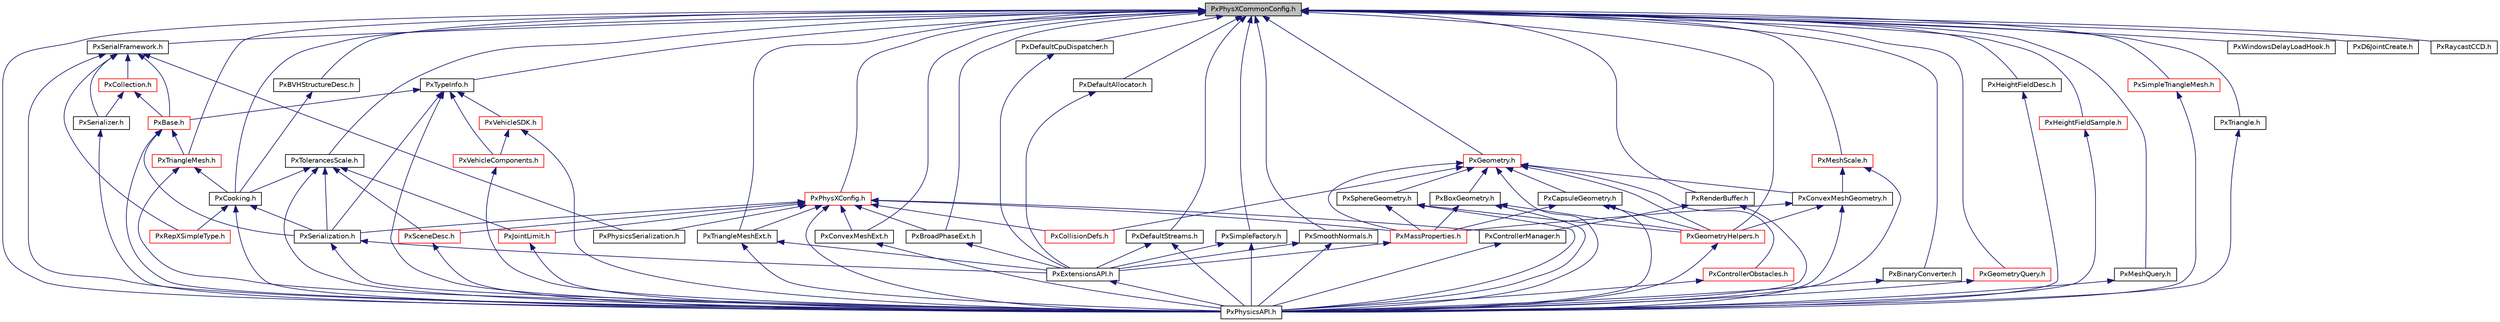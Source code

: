 digraph "PxPhysXCommonConfig.h"
{
  edge [fontname="Helvetica",fontsize="10",labelfontname="Helvetica",labelfontsize="10"];
  node [fontname="Helvetica",fontsize="10",shape=record];
  Node0 [label="PxPhysXCommonConfig.h",height=0.2,width=0.4,color="black", fillcolor="grey75", style="filled", fontcolor="black"];
  Node0 -> Node1 [dir="back",color="midnightblue",fontsize="10",style="solid",fontname="Helvetica"];
  Node1 [label="PxSerialFramework.h",height=0.2,width=0.4,color="black", fillcolor="white", style="filled",URL="$PxSerialFramework_8h.html"];
  Node1 -> Node2 [dir="back",color="midnightblue",fontsize="10",style="solid",fontname="Helvetica"];
  Node2 [label="PxBase.h",height=0.2,width=0.4,color="red", fillcolor="white", style="filled",URL="$PxBase_8h.html"];
  Node2 -> Node16 [dir="back",color="midnightblue",fontsize="10",style="solid",fontname="Helvetica"];
  Node16 [label="PxSerialization.h",height=0.2,width=0.4,color="black", fillcolor="white", style="filled",URL="$PxSerialization_8h.html"];
  Node16 -> Node7 [dir="back",color="midnightblue",fontsize="10",style="solid",fontname="Helvetica"];
  Node7 [label="PxExtensionsAPI.h",height=0.2,width=0.4,color="black", fillcolor="white", style="filled",URL="$PxExtensionsAPI_8h.html"];
  Node7 -> Node4 [dir="back",color="midnightblue",fontsize="10",style="solid",fontname="Helvetica"];
  Node4 [label="PxPhysicsAPI.h",height=0.2,width=0.4,color="black", fillcolor="white", style="filled",URL="$PxPhysicsAPI_8h.html"];
  Node16 -> Node4 [dir="back",color="midnightblue",fontsize="10",style="solid",fontname="Helvetica"];
  Node2 -> Node45 [dir="back",color="midnightblue",fontsize="10",style="solid",fontname="Helvetica"];
  Node45 [label="PxTriangleMesh.h",height=0.2,width=0.4,color="red", fillcolor="white", style="filled",URL="$PxTriangleMesh_8h.html"];
  Node45 -> Node18 [dir="back",color="midnightblue",fontsize="10",style="solid",fontname="Helvetica"];
  Node18 [label="PxCooking.h",height=0.2,width=0.4,color="black", fillcolor="white", style="filled",URL="$PxCooking_8h.html"];
  Node18 -> Node19 [dir="back",color="midnightblue",fontsize="10",style="solid",fontname="Helvetica"];
  Node19 [label="PxRepXSimpleType.h",height=0.2,width=0.4,color="red", fillcolor="white", style="filled",URL="$PxRepXSimpleType_8h.html"];
  Node18 -> Node16 [dir="back",color="midnightblue",fontsize="10",style="solid",fontname="Helvetica"];
  Node18 -> Node4 [dir="back",color="midnightblue",fontsize="10",style="solid",fontname="Helvetica"];
  Node45 -> Node4 [dir="back",color="midnightblue",fontsize="10",style="solid",fontname="Helvetica"];
  Node2 -> Node4 [dir="back",color="midnightblue",fontsize="10",style="solid",fontname="Helvetica"];
  Node1 -> Node61 [dir="back",color="midnightblue",fontsize="10",style="solid",fontname="Helvetica"];
  Node61 [label="PxCollection.h",height=0.2,width=0.4,color="red", fillcolor="white", style="filled",URL="$PxCollection_8h.html"];
  Node61 -> Node2 [dir="back",color="midnightblue",fontsize="10",style="solid",fontname="Helvetica"];
  Node61 -> Node62 [dir="back",color="midnightblue",fontsize="10",style="solid",fontname="Helvetica"];
  Node62 [label="PxSerializer.h",height=0.2,width=0.4,color="black", fillcolor="white", style="filled",URL="$PxSerializer_8h.html"];
  Node62 -> Node4 [dir="back",color="midnightblue",fontsize="10",style="solid",fontname="Helvetica"];
  Node1 -> Node62 [dir="back",color="midnightblue",fontsize="10",style="solid",fontname="Helvetica"];
  Node1 -> Node19 [dir="back",color="midnightblue",fontsize="10",style="solid",fontname="Helvetica"];
  Node1 -> Node4 [dir="back",color="midnightblue",fontsize="10",style="solid",fontname="Helvetica"];
  Node1 -> Node64 [dir="back",color="midnightblue",fontsize="10",style="solid",fontname="Helvetica"];
  Node64 [label="PxPhysicsSerialization.h",height=0.2,width=0.4,color="black", fillcolor="white", style="filled",URL="$PxPhysicsSerialization_8h.html"];
  Node0 -> Node65 [dir="back",color="midnightblue",fontsize="10",style="solid",fontname="Helvetica"];
  Node65 [label="PxRenderBuffer.h",height=0.2,width=0.4,color="black", fillcolor="white", style="filled",URL="$PxRenderBuffer_8h.html"];
  Node65 -> Node66 [dir="back",color="midnightblue",fontsize="10",style="solid",fontname="Helvetica"];
  Node66 [label="PxControllerManager.h",height=0.2,width=0.4,color="black", fillcolor="white", style="filled",URL="$PxControllerManager_8h.html"];
  Node66 -> Node4 [dir="back",color="midnightblue",fontsize="10",style="solid",fontname="Helvetica"];
  Node65 -> Node4 [dir="back",color="midnightblue",fontsize="10",style="solid",fontname="Helvetica"];
  Node0 -> Node67 [dir="back",color="midnightblue",fontsize="10",style="solid",fontname="Helvetica"];
  Node67 [label="PxTolerancesScale.h",height=0.2,width=0.4,color="black", fillcolor="white", style="filled",URL="$PxTolerancesScale_8h.html"];
  Node67 -> Node18 [dir="back",color="midnightblue",fontsize="10",style="solid",fontname="Helvetica"];
  Node67 -> Node11 [dir="back",color="midnightblue",fontsize="10",style="solid",fontname="Helvetica"];
  Node11 [label="PxJointLimit.h",height=0.2,width=0.4,color="red", fillcolor="white", style="filled",URL="$PxJointLimit_8h.html"];
  Node11 -> Node4 [dir="back",color="midnightblue",fontsize="10",style="solid",fontname="Helvetica"];
  Node67 -> Node16 [dir="back",color="midnightblue",fontsize="10",style="solid",fontname="Helvetica"];
  Node67 -> Node4 [dir="back",color="midnightblue",fontsize="10",style="solid",fontname="Helvetica"];
  Node67 -> Node68 [dir="back",color="midnightblue",fontsize="10",style="solid",fontname="Helvetica"];
  Node68 [label="PxSceneDesc.h",height=0.2,width=0.4,color="red", fillcolor="white", style="filled",URL="$PxSceneDesc_8h.html"];
  Node68 -> Node4 [dir="back",color="midnightblue",fontsize="10",style="solid",fontname="Helvetica"];
  Node0 -> Node72 [dir="back",color="midnightblue",fontsize="10",style="solid",fontname="Helvetica"];
  Node72 [label="PxTypeInfo.h",height=0.2,width=0.4,color="black", fillcolor="white", style="filled",URL="$PxTypeInfo_8h.html"];
  Node72 -> Node2 [dir="back",color="midnightblue",fontsize="10",style="solid",fontname="Helvetica"];
  Node72 -> Node16 [dir="back",color="midnightblue",fontsize="10",style="solid",fontname="Helvetica"];
  Node72 -> Node4 [dir="back",color="midnightblue",fontsize="10",style="solid",fontname="Helvetica"];
  Node72 -> Node73 [dir="back",color="midnightblue",fontsize="10",style="solid",fontname="Helvetica"];
  Node73 [label="PxVehicleSDK.h",height=0.2,width=0.4,color="red", fillcolor="white", style="filled",URL="$PxVehicleSDK_8h.html"];
  Node73 -> Node74 [dir="back",color="midnightblue",fontsize="10",style="solid",fontname="Helvetica"];
  Node74 [label="PxVehicleComponents.h",height=0.2,width=0.4,color="red", fillcolor="white", style="filled",URL="$PxVehicleComponents_8h.html"];
  Node74 -> Node4 [dir="back",color="midnightblue",fontsize="10",style="solid",fontname="Helvetica"];
  Node73 -> Node4 [dir="back",color="midnightblue",fontsize="10",style="solid",fontname="Helvetica"];
  Node72 -> Node74 [dir="back",color="midnightblue",fontsize="10",style="solid",fontname="Helvetica"];
  Node0 -> Node78 [dir="back",color="midnightblue",fontsize="10",style="solid",fontname="Helvetica"];
  Node78 [label="PxWindowsDelayLoadHook.h",height=0.2,width=0.4,color="black", fillcolor="white", style="filled",URL="$PxWindowsDelayLoadHook_8h.html"];
  Node0 -> Node79 [dir="back",color="midnightblue",fontsize="10",style="solid",fontname="Helvetica"];
  Node79 [label="PxBVHStructureDesc.h",height=0.2,width=0.4,color="black", fillcolor="white", style="filled",URL="$PxBVHStructureDesc_8h.html"];
  Node79 -> Node18 [dir="back",color="midnightblue",fontsize="10",style="solid",fontname="Helvetica"];
  Node0 -> Node18 [dir="back",color="midnightblue",fontsize="10",style="solid",fontname="Helvetica"];
  Node0 -> Node80 [dir="back",color="midnightblue",fontsize="10",style="solid",fontname="Helvetica"];
  Node80 [label="PxBinaryConverter.h",height=0.2,width=0.4,color="black", fillcolor="white", style="filled",URL="$PxBinaryConverter_8h.html"];
  Node80 -> Node4 [dir="back",color="midnightblue",fontsize="10",style="solid",fontname="Helvetica"];
  Node0 -> Node81 [dir="back",color="midnightblue",fontsize="10",style="solid",fontname="Helvetica"];
  Node81 [label="PxBroadPhaseExt.h",height=0.2,width=0.4,color="black", fillcolor="white", style="filled",URL="$PxBroadPhaseExt_8h.html"];
  Node81 -> Node7 [dir="back",color="midnightblue",fontsize="10",style="solid",fontname="Helvetica"];
  Node0 -> Node82 [dir="back",color="midnightblue",fontsize="10",style="solid",fontname="Helvetica"];
  Node82 [label="PxConvexMeshExt.h",height=0.2,width=0.4,color="black", fillcolor="white", style="filled",URL="$PxConvexMeshExt_8h.html"];
  Node82 -> Node4 [dir="back",color="midnightblue",fontsize="10",style="solid",fontname="Helvetica"];
  Node0 -> Node83 [dir="back",color="midnightblue",fontsize="10",style="solid",fontname="Helvetica"];
  Node83 [label="PxD6JointCreate.h",height=0.2,width=0.4,color="black", fillcolor="white", style="filled",URL="$PxD6JointCreate_8h.html"];
  Node0 -> Node84 [dir="back",color="midnightblue",fontsize="10",style="solid",fontname="Helvetica"];
  Node84 [label="PxDefaultAllocator.h",height=0.2,width=0.4,color="black", fillcolor="white", style="filled",URL="$PxDefaultAllocator_8h.html"];
  Node84 -> Node7 [dir="back",color="midnightblue",fontsize="10",style="solid",fontname="Helvetica"];
  Node0 -> Node85 [dir="back",color="midnightblue",fontsize="10",style="solid",fontname="Helvetica"];
  Node85 [label="PxDefaultCpuDispatcher.h",height=0.2,width=0.4,color="black", fillcolor="white", style="filled",URL="$PxDefaultCpuDispatcher_8h.html"];
  Node85 -> Node7 [dir="back",color="midnightblue",fontsize="10",style="solid",fontname="Helvetica"];
  Node0 -> Node86 [dir="back",color="midnightblue",fontsize="10",style="solid",fontname="Helvetica"];
  Node86 [label="PxDefaultStreams.h",height=0.2,width=0.4,color="black", fillcolor="white", style="filled",URL="$PxDefaultStreams_8h.html"];
  Node86 -> Node7 [dir="back",color="midnightblue",fontsize="10",style="solid",fontname="Helvetica"];
  Node86 -> Node4 [dir="back",color="midnightblue",fontsize="10",style="solid",fontname="Helvetica"];
  Node0 -> Node87 [dir="back",color="midnightblue",fontsize="10",style="solid",fontname="Helvetica"];
  Node87 [label="PxRaycastCCD.h",height=0.2,width=0.4,color="black", fillcolor="white", style="filled",URL="$PxRaycastCCD_8h.html"];
  Node0 -> Node88 [dir="back",color="midnightblue",fontsize="10",style="solid",fontname="Helvetica"];
  Node88 [label="PxSimpleFactory.h",height=0.2,width=0.4,color="black", fillcolor="white", style="filled",URL="$PxSimpleFactory_8h.html"];
  Node88 -> Node7 [dir="back",color="midnightblue",fontsize="10",style="solid",fontname="Helvetica"];
  Node88 -> Node4 [dir="back",color="midnightblue",fontsize="10",style="solid",fontname="Helvetica"];
  Node0 -> Node89 [dir="back",color="midnightblue",fontsize="10",style="solid",fontname="Helvetica"];
  Node89 [label="PxSmoothNormals.h",height=0.2,width=0.4,color="black", fillcolor="white", style="filled",URL="$PxSmoothNormals_8h.html"];
  Node89 -> Node7 [dir="back",color="midnightblue",fontsize="10",style="solid",fontname="Helvetica"];
  Node89 -> Node4 [dir="back",color="midnightblue",fontsize="10",style="solid",fontname="Helvetica"];
  Node0 -> Node90 [dir="back",color="midnightblue",fontsize="10",style="solid",fontname="Helvetica"];
  Node90 [label="PxTriangleMeshExt.h",height=0.2,width=0.4,color="black", fillcolor="white", style="filled",URL="$PxTriangleMeshExt_8h.html"];
  Node90 -> Node7 [dir="back",color="midnightblue",fontsize="10",style="solid",fontname="Helvetica"];
  Node90 -> Node4 [dir="back",color="midnightblue",fontsize="10",style="solid",fontname="Helvetica"];
  Node0 -> Node91 [dir="back",color="midnightblue",fontsize="10",style="solid",fontname="Helvetica"];
  Node91 [label="PxGeometry.h",height=0.2,width=0.4,color="red", fillcolor="white", style="filled",URL="$PxGeometry_8h.html"];
  Node91 -> Node92 [dir="back",color="midnightblue",fontsize="10",style="solid",fontname="Helvetica"];
  Node92 [label="PxControllerObstacles.h",height=0.2,width=0.4,color="red", fillcolor="white", style="filled",URL="$PxControllerObstacles_8h.html"];
  Node92 -> Node4 [dir="back",color="midnightblue",fontsize="10",style="solid",fontname="Helvetica"];
  Node91 -> Node96 [dir="back",color="midnightblue",fontsize="10",style="solid",fontname="Helvetica"];
  Node96 [label="PxCollisionDefs.h",height=0.2,width=0.4,color="red", fillcolor="white", style="filled",URL="$PxCollisionDefs_8h.html"];
  Node91 -> Node22 [dir="back",color="midnightblue",fontsize="10",style="solid",fontname="Helvetica"];
  Node22 [label="PxMassProperties.h",height=0.2,width=0.4,color="red", fillcolor="white", style="filled",URL="$PxMassProperties_8h.html"];
  Node22 -> Node7 [dir="back",color="midnightblue",fontsize="10",style="solid",fontname="Helvetica"];
  Node91 -> Node97 [dir="back",color="midnightblue",fontsize="10",style="solid",fontname="Helvetica"];
  Node97 [label="PxBoxGeometry.h",height=0.2,width=0.4,color="black", fillcolor="white", style="filled",URL="$PxBoxGeometry_8h.html"];
  Node97 -> Node22 [dir="back",color="midnightblue",fontsize="10",style="solid",fontname="Helvetica"];
  Node97 -> Node25 [dir="back",color="midnightblue",fontsize="10",style="solid",fontname="Helvetica"];
  Node25 [label="PxGeometryHelpers.h",height=0.2,width=0.4,color="red", fillcolor="white", style="filled",URL="$PxGeometryHelpers_8h.html"];
  Node25 -> Node4 [dir="back",color="midnightblue",fontsize="10",style="solid",fontname="Helvetica"];
  Node97 -> Node4 [dir="back",color="midnightblue",fontsize="10",style="solid",fontname="Helvetica"];
  Node91 -> Node98 [dir="back",color="midnightblue",fontsize="10",style="solid",fontname="Helvetica"];
  Node98 [label="PxCapsuleGeometry.h",height=0.2,width=0.4,color="black", fillcolor="white", style="filled",URL="$PxCapsuleGeometry_8h.html"];
  Node98 -> Node22 [dir="back",color="midnightblue",fontsize="10",style="solid",fontname="Helvetica"];
  Node98 -> Node25 [dir="back",color="midnightblue",fontsize="10",style="solid",fontname="Helvetica"];
  Node98 -> Node4 [dir="back",color="midnightblue",fontsize="10",style="solid",fontname="Helvetica"];
  Node91 -> Node24 [dir="back",color="midnightblue",fontsize="10",style="solid",fontname="Helvetica"];
  Node24 [label="PxConvexMeshGeometry.h",height=0.2,width=0.4,color="black", fillcolor="white", style="filled",URL="$PxConvexMeshGeometry_8h.html"];
  Node24 -> Node22 [dir="back",color="midnightblue",fontsize="10",style="solid",fontname="Helvetica"];
  Node24 -> Node25 [dir="back",color="midnightblue",fontsize="10",style="solid",fontname="Helvetica"];
  Node24 -> Node4 [dir="back",color="midnightblue",fontsize="10",style="solid",fontname="Helvetica"];
  Node91 -> Node25 [dir="back",color="midnightblue",fontsize="10",style="solid",fontname="Helvetica"];
  Node91 -> Node99 [dir="back",color="midnightblue",fontsize="10",style="solid",fontname="Helvetica"];
  Node99 [label="PxSphereGeometry.h",height=0.2,width=0.4,color="black", fillcolor="white", style="filled",URL="$PxSphereGeometry_8h.html"];
  Node99 -> Node22 [dir="back",color="midnightblue",fontsize="10",style="solid",fontname="Helvetica"];
  Node99 -> Node25 [dir="back",color="midnightblue",fontsize="10",style="solid",fontname="Helvetica"];
  Node99 -> Node4 [dir="back",color="midnightblue",fontsize="10",style="solid",fontname="Helvetica"];
  Node91 -> Node4 [dir="back",color="midnightblue",fontsize="10",style="solid",fontname="Helvetica"];
  Node0 -> Node25 [dir="back",color="midnightblue",fontsize="10",style="solid",fontname="Helvetica"];
  Node0 -> Node104 [dir="back",color="midnightblue",fontsize="10",style="solid",fontname="Helvetica"];
  Node104 [label="PxGeometryQuery.h",height=0.2,width=0.4,color="red", fillcolor="white", style="filled",URL="$PxGeometryQuery_8h.html"];
  Node104 -> Node4 [dir="back",color="midnightblue",fontsize="10",style="solid",fontname="Helvetica"];
  Node0 -> Node105 [dir="back",color="midnightblue",fontsize="10",style="solid",fontname="Helvetica"];
  Node105 [label="PxHeightFieldDesc.h",height=0.2,width=0.4,color="black", fillcolor="white", style="filled",URL="$PxHeightFieldDesc_8h.html"];
  Node105 -> Node4 [dir="back",color="midnightblue",fontsize="10",style="solid",fontname="Helvetica"];
  Node0 -> Node106 [dir="back",color="midnightblue",fontsize="10",style="solid",fontname="Helvetica"];
  Node106 [label="PxHeightFieldSample.h",height=0.2,width=0.4,color="red", fillcolor="white", style="filled",URL="$PxHeightFieldSample_8h.html"];
  Node106 -> Node4 [dir="back",color="midnightblue",fontsize="10",style="solid",fontname="Helvetica"];
  Node0 -> Node107 [dir="back",color="midnightblue",fontsize="10",style="solid",fontname="Helvetica"];
  Node107 [label="PxMeshQuery.h",height=0.2,width=0.4,color="black", fillcolor="white", style="filled",URL="$PxMeshQuery_8h.html"];
  Node107 -> Node4 [dir="back",color="midnightblue",fontsize="10",style="solid",fontname="Helvetica"];
  Node0 -> Node108 [dir="back",color="midnightblue",fontsize="10",style="solid",fontname="Helvetica"];
  Node108 [label="PxMeshScale.h",height=0.2,width=0.4,color="red", fillcolor="white", style="filled",URL="$PxMeshScale_8h.html"];
  Node108 -> Node24 [dir="back",color="midnightblue",fontsize="10",style="solid",fontname="Helvetica"];
  Node108 -> Node4 [dir="back",color="midnightblue",fontsize="10",style="solid",fontname="Helvetica"];
  Node0 -> Node109 [dir="back",color="midnightblue",fontsize="10",style="solid",fontname="Helvetica"];
  Node109 [label="PxSimpleTriangleMesh.h",height=0.2,width=0.4,color="red", fillcolor="white", style="filled",URL="$PxSimpleTriangleMesh_8h.html"];
  Node109 -> Node4 [dir="back",color="midnightblue",fontsize="10",style="solid",fontname="Helvetica"];
  Node0 -> Node111 [dir="back",color="midnightblue",fontsize="10",style="solid",fontname="Helvetica"];
  Node111 [label="PxTriangle.h",height=0.2,width=0.4,color="black", fillcolor="white", style="filled",URL="$PxTriangle_8h.html"];
  Node111 -> Node4 [dir="back",color="midnightblue",fontsize="10",style="solid",fontname="Helvetica"];
  Node0 -> Node45 [dir="back",color="midnightblue",fontsize="10",style="solid",fontname="Helvetica"];
  Node0 -> Node112 [dir="back",color="midnightblue",fontsize="10",style="solid",fontname="Helvetica"];
  Node112 [label="PxPhysXConfig.h",height=0.2,width=0.4,color="red", fillcolor="white", style="filled",URL="$PxPhysXConfig_8h.html"];
  Node112 -> Node66 [dir="back",color="midnightblue",fontsize="10",style="solid",fontname="Helvetica"];
  Node112 -> Node96 [dir="back",color="midnightblue",fontsize="10",style="solid",fontname="Helvetica"];
  Node112 -> Node81 [dir="back",color="midnightblue",fontsize="10",style="solid",fontname="Helvetica"];
  Node112 -> Node82 [dir="back",color="midnightblue",fontsize="10",style="solid",fontname="Helvetica"];
  Node112 -> Node11 [dir="back",color="midnightblue",fontsize="10",style="solid",fontname="Helvetica"];
  Node112 -> Node22 [dir="back",color="midnightblue",fontsize="10",style="solid",fontname="Helvetica"];
  Node112 -> Node16 [dir="back",color="midnightblue",fontsize="10",style="solid",fontname="Helvetica"];
  Node112 -> Node90 [dir="back",color="midnightblue",fontsize="10",style="solid",fontname="Helvetica"];
  Node112 -> Node4 [dir="back",color="midnightblue",fontsize="10",style="solid",fontname="Helvetica"];
  Node112 -> Node68 [dir="back",color="midnightblue",fontsize="10",style="solid",fontname="Helvetica"];
  Node112 -> Node64 [dir="back",color="midnightblue",fontsize="10",style="solid",fontname="Helvetica"];
  Node0 -> Node4 [dir="back",color="midnightblue",fontsize="10",style="solid",fontname="Helvetica"];
}
